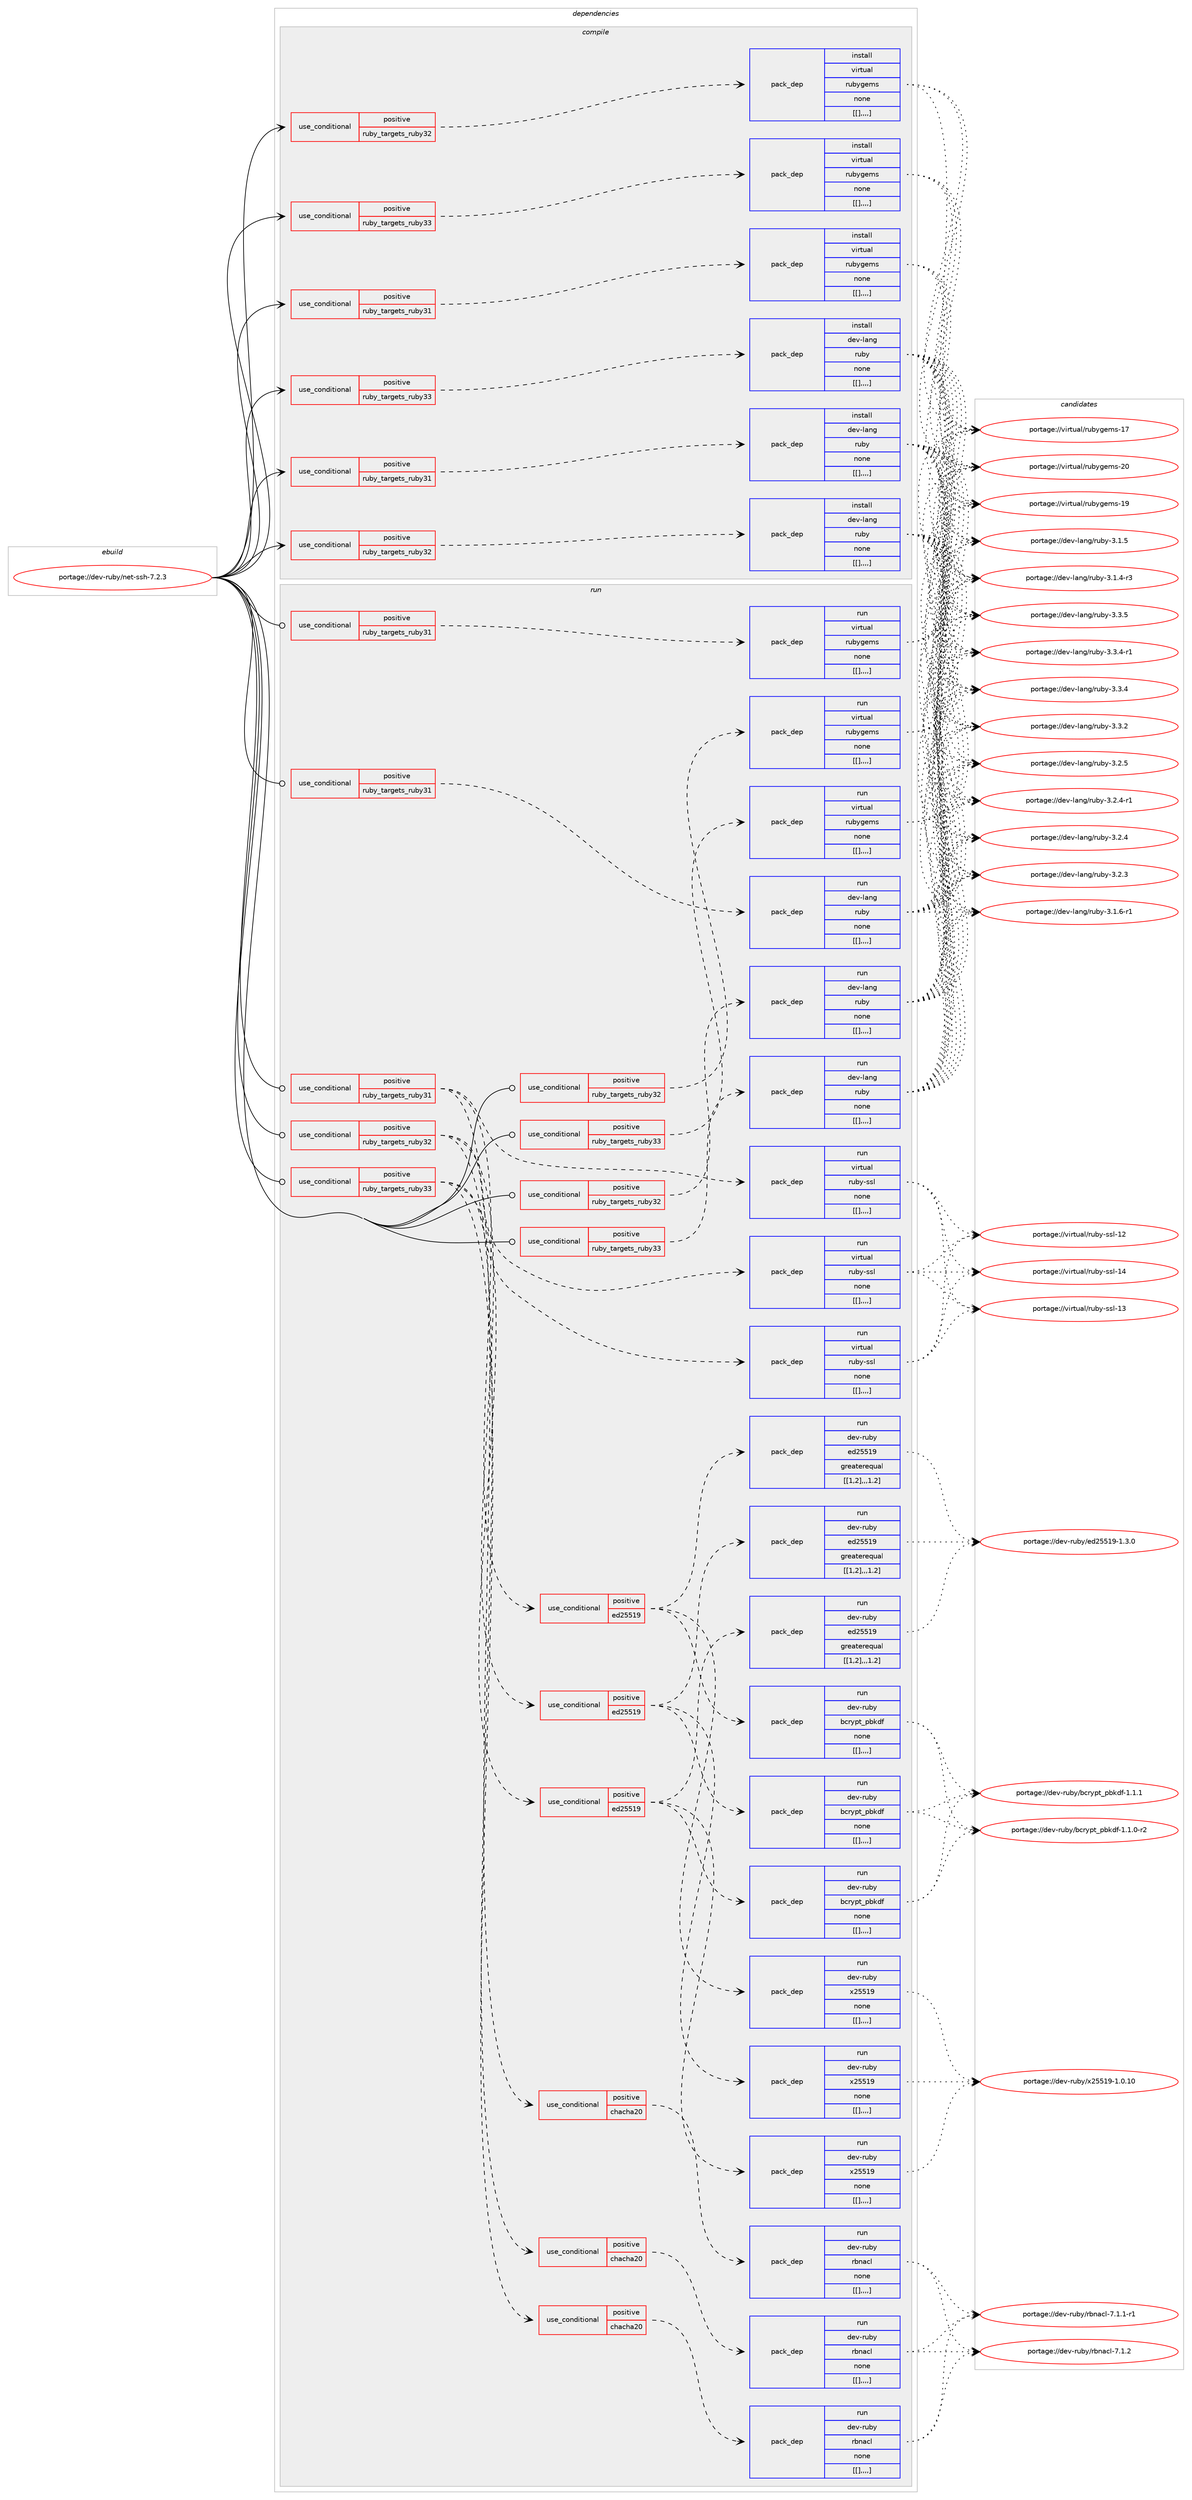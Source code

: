 digraph prolog {

# *************
# Graph options
# *************

newrank=true;
concentrate=true;
compound=true;
graph [rankdir=LR,fontname=Helvetica,fontsize=10,ranksep=1.5];#, ranksep=2.5, nodesep=0.2];
edge  [arrowhead=vee];
node  [fontname=Helvetica,fontsize=10];

# **********
# The ebuild
# **********

subgraph cluster_leftcol {
color=gray;
label=<<i>ebuild</i>>;
id [label="portage://dev-ruby/net-ssh-7.2.3", color=red, width=4, href="../dev-ruby/net-ssh-7.2.3.svg"];
}

# ****************
# The dependencies
# ****************

subgraph cluster_midcol {
color=gray;
label=<<i>dependencies</i>>;
subgraph cluster_compile {
fillcolor="#eeeeee";
style=filled;
label=<<i>compile</i>>;
subgraph cond55882 {
dependency203138 [label=<<TABLE BORDER="0" CELLBORDER="1" CELLSPACING="0" CELLPADDING="4"><TR><TD ROWSPAN="3" CELLPADDING="10">use_conditional</TD></TR><TR><TD>positive</TD></TR><TR><TD>ruby_targets_ruby31</TD></TR></TABLE>>, shape=none, color=red];
subgraph pack145808 {
dependency203151 [label=<<TABLE BORDER="0" CELLBORDER="1" CELLSPACING="0" CELLPADDING="4" WIDTH="220"><TR><TD ROWSPAN="6" CELLPADDING="30">pack_dep</TD></TR><TR><TD WIDTH="110">install</TD></TR><TR><TD>dev-lang</TD></TR><TR><TD>ruby</TD></TR><TR><TD>none</TD></TR><TR><TD>[[],,,,]</TD></TR></TABLE>>, shape=none, color=blue];
}
dependency203138:e -> dependency203151:w [weight=20,style="dashed",arrowhead="vee"];
}
id:e -> dependency203138:w [weight=20,style="solid",arrowhead="vee"];
subgraph cond55928 {
dependency203198 [label=<<TABLE BORDER="0" CELLBORDER="1" CELLSPACING="0" CELLPADDING="4"><TR><TD ROWSPAN="3" CELLPADDING="10">use_conditional</TD></TR><TR><TD>positive</TD></TR><TR><TD>ruby_targets_ruby31</TD></TR></TABLE>>, shape=none, color=red];
subgraph pack145835 {
dependency203231 [label=<<TABLE BORDER="0" CELLBORDER="1" CELLSPACING="0" CELLPADDING="4" WIDTH="220"><TR><TD ROWSPAN="6" CELLPADDING="30">pack_dep</TD></TR><TR><TD WIDTH="110">install</TD></TR><TR><TD>virtual</TD></TR><TR><TD>rubygems</TD></TR><TR><TD>none</TD></TR><TR><TD>[[],,,,]</TD></TR></TABLE>>, shape=none, color=blue];
}
dependency203198:e -> dependency203231:w [weight=20,style="dashed",arrowhead="vee"];
}
id:e -> dependency203198:w [weight=20,style="solid",arrowhead="vee"];
subgraph cond55946 {
dependency203281 [label=<<TABLE BORDER="0" CELLBORDER="1" CELLSPACING="0" CELLPADDING="4"><TR><TD ROWSPAN="3" CELLPADDING="10">use_conditional</TD></TR><TR><TD>positive</TD></TR><TR><TD>ruby_targets_ruby32</TD></TR></TABLE>>, shape=none, color=red];
subgraph pack145893 {
dependency203320 [label=<<TABLE BORDER="0" CELLBORDER="1" CELLSPACING="0" CELLPADDING="4" WIDTH="220"><TR><TD ROWSPAN="6" CELLPADDING="30">pack_dep</TD></TR><TR><TD WIDTH="110">install</TD></TR><TR><TD>dev-lang</TD></TR><TR><TD>ruby</TD></TR><TR><TD>none</TD></TR><TR><TD>[[],,,,]</TD></TR></TABLE>>, shape=none, color=blue];
}
dependency203281:e -> dependency203320:w [weight=20,style="dashed",arrowhead="vee"];
}
id:e -> dependency203281:w [weight=20,style="solid",arrowhead="vee"];
subgraph cond56018 {
dependency203411 [label=<<TABLE BORDER="0" CELLBORDER="1" CELLSPACING="0" CELLPADDING="4"><TR><TD ROWSPAN="3" CELLPADDING="10">use_conditional</TD></TR><TR><TD>positive</TD></TR><TR><TD>ruby_targets_ruby32</TD></TR></TABLE>>, shape=none, color=red];
subgraph pack145951 {
dependency203430 [label=<<TABLE BORDER="0" CELLBORDER="1" CELLSPACING="0" CELLPADDING="4" WIDTH="220"><TR><TD ROWSPAN="6" CELLPADDING="30">pack_dep</TD></TR><TR><TD WIDTH="110">install</TD></TR><TR><TD>virtual</TD></TR><TR><TD>rubygems</TD></TR><TR><TD>none</TD></TR><TR><TD>[[],,,,]</TD></TR></TABLE>>, shape=none, color=blue];
}
dependency203411:e -> dependency203430:w [weight=20,style="dashed",arrowhead="vee"];
}
id:e -> dependency203411:w [weight=20,style="solid",arrowhead="vee"];
subgraph cond56057 {
dependency203457 [label=<<TABLE BORDER="0" CELLBORDER="1" CELLSPACING="0" CELLPADDING="4"><TR><TD ROWSPAN="3" CELLPADDING="10">use_conditional</TD></TR><TR><TD>positive</TD></TR><TR><TD>ruby_targets_ruby33</TD></TR></TABLE>>, shape=none, color=red];
subgraph pack145965 {
dependency203479 [label=<<TABLE BORDER="0" CELLBORDER="1" CELLSPACING="0" CELLPADDING="4" WIDTH="220"><TR><TD ROWSPAN="6" CELLPADDING="30">pack_dep</TD></TR><TR><TD WIDTH="110">install</TD></TR><TR><TD>dev-lang</TD></TR><TR><TD>ruby</TD></TR><TR><TD>none</TD></TR><TR><TD>[[],,,,]</TD></TR></TABLE>>, shape=none, color=blue];
}
dependency203457:e -> dependency203479:w [weight=20,style="dashed",arrowhead="vee"];
}
id:e -> dependency203457:w [weight=20,style="solid",arrowhead="vee"];
subgraph cond56080 {
dependency203504 [label=<<TABLE BORDER="0" CELLBORDER="1" CELLSPACING="0" CELLPADDING="4"><TR><TD ROWSPAN="3" CELLPADDING="10">use_conditional</TD></TR><TR><TD>positive</TD></TR><TR><TD>ruby_targets_ruby33</TD></TR></TABLE>>, shape=none, color=red];
subgraph pack145998 {
dependency203525 [label=<<TABLE BORDER="0" CELLBORDER="1" CELLSPACING="0" CELLPADDING="4" WIDTH="220"><TR><TD ROWSPAN="6" CELLPADDING="30">pack_dep</TD></TR><TR><TD WIDTH="110">install</TD></TR><TR><TD>virtual</TD></TR><TR><TD>rubygems</TD></TR><TR><TD>none</TD></TR><TR><TD>[[],,,,]</TD></TR></TABLE>>, shape=none, color=blue];
}
dependency203504:e -> dependency203525:w [weight=20,style="dashed",arrowhead="vee"];
}
id:e -> dependency203504:w [weight=20,style="solid",arrowhead="vee"];
}
subgraph cluster_compileandrun {
fillcolor="#eeeeee";
style=filled;
label=<<i>compile and run</i>>;
}
subgraph cluster_run {
fillcolor="#eeeeee";
style=filled;
label=<<i>run</i>>;
subgraph cond56113 {
dependency203608 [label=<<TABLE BORDER="0" CELLBORDER="1" CELLSPACING="0" CELLPADDING="4"><TR><TD ROWSPAN="3" CELLPADDING="10">use_conditional</TD></TR><TR><TD>positive</TD></TR><TR><TD>ruby_targets_ruby31</TD></TR></TABLE>>, shape=none, color=red];
subgraph pack146047 {
dependency203632 [label=<<TABLE BORDER="0" CELLBORDER="1" CELLSPACING="0" CELLPADDING="4" WIDTH="220"><TR><TD ROWSPAN="6" CELLPADDING="30">pack_dep</TD></TR><TR><TD WIDTH="110">run</TD></TR><TR><TD>dev-lang</TD></TR><TR><TD>ruby</TD></TR><TR><TD>none</TD></TR><TR><TD>[[],,,,]</TD></TR></TABLE>>, shape=none, color=blue];
}
dependency203608:e -> dependency203632:w [weight=20,style="dashed",arrowhead="vee"];
}
id:e -> dependency203608:w [weight=20,style="solid",arrowhead="odot"];
subgraph cond56158 {
dependency203722 [label=<<TABLE BORDER="0" CELLBORDER="1" CELLSPACING="0" CELLPADDING="4"><TR><TD ROWSPAN="3" CELLPADDING="10">use_conditional</TD></TR><TR><TD>positive</TD></TR><TR><TD>ruby_targets_ruby31</TD></TR></TABLE>>, shape=none, color=red];
subgraph pack146107 {
dependency203746 [label=<<TABLE BORDER="0" CELLBORDER="1" CELLSPACING="0" CELLPADDING="4" WIDTH="220"><TR><TD ROWSPAN="6" CELLPADDING="30">pack_dep</TD></TR><TR><TD WIDTH="110">run</TD></TR><TR><TD>virtual</TD></TR><TR><TD>ruby-ssl</TD></TR><TR><TD>none</TD></TR><TR><TD>[[],,,,]</TD></TR></TABLE>>, shape=none, color=blue];
}
dependency203722:e -> dependency203746:w [weight=20,style="dashed",arrowhead="vee"];
subgraph cond56210 {
dependency203793 [label=<<TABLE BORDER="0" CELLBORDER="1" CELLSPACING="0" CELLPADDING="4"><TR><TD ROWSPAN="3" CELLPADDING="10">use_conditional</TD></TR><TR><TD>positive</TD></TR><TR><TD>chacha20</TD></TR></TABLE>>, shape=none, color=red];
subgraph pack146165 {
dependency203884 [label=<<TABLE BORDER="0" CELLBORDER="1" CELLSPACING="0" CELLPADDING="4" WIDTH="220"><TR><TD ROWSPAN="6" CELLPADDING="30">pack_dep</TD></TR><TR><TD WIDTH="110">run</TD></TR><TR><TD>dev-ruby</TD></TR><TR><TD>rbnacl</TD></TR><TR><TD>none</TD></TR><TR><TD>[[],,,,]</TD></TR></TABLE>>, shape=none, color=blue];
}
dependency203793:e -> dependency203884:w [weight=20,style="dashed",arrowhead="vee"];
}
dependency203722:e -> dependency203793:w [weight=20,style="dashed",arrowhead="vee"];
subgraph cond56280 {
dependency203935 [label=<<TABLE BORDER="0" CELLBORDER="1" CELLSPACING="0" CELLPADDING="4"><TR><TD ROWSPAN="3" CELLPADDING="10">use_conditional</TD></TR><TR><TD>positive</TD></TR><TR><TD>ed25519</TD></TR></TABLE>>, shape=none, color=red];
subgraph pack146236 {
dependency203965 [label=<<TABLE BORDER="0" CELLBORDER="1" CELLSPACING="0" CELLPADDING="4" WIDTH="220"><TR><TD ROWSPAN="6" CELLPADDING="30">pack_dep</TD></TR><TR><TD WIDTH="110">run</TD></TR><TR><TD>dev-ruby</TD></TR><TR><TD>ed25519</TD></TR><TR><TD>greaterequal</TD></TR><TR><TD>[[1,2],,,1.2]</TD></TR></TABLE>>, shape=none, color=blue];
}
dependency203935:e -> dependency203965:w [weight=20,style="dashed",arrowhead="vee"];
subgraph pack146241 {
dependency203987 [label=<<TABLE BORDER="0" CELLBORDER="1" CELLSPACING="0" CELLPADDING="4" WIDTH="220"><TR><TD ROWSPAN="6" CELLPADDING="30">pack_dep</TD></TR><TR><TD WIDTH="110">run</TD></TR><TR><TD>dev-ruby</TD></TR><TR><TD>x25519</TD></TR><TR><TD>none</TD></TR><TR><TD>[[],,,,]</TD></TR></TABLE>>, shape=none, color=blue];
}
dependency203935:e -> dependency203987:w [weight=20,style="dashed",arrowhead="vee"];
subgraph pack146251 {
dependency203991 [label=<<TABLE BORDER="0" CELLBORDER="1" CELLSPACING="0" CELLPADDING="4" WIDTH="220"><TR><TD ROWSPAN="6" CELLPADDING="30">pack_dep</TD></TR><TR><TD WIDTH="110">run</TD></TR><TR><TD>dev-ruby</TD></TR><TR><TD>bcrypt_pbkdf</TD></TR><TR><TD>none</TD></TR><TR><TD>[[],,,,]</TD></TR></TABLE>>, shape=none, color=blue];
}
dependency203935:e -> dependency203991:w [weight=20,style="dashed",arrowhead="vee"];
}
dependency203722:e -> dependency203935:w [weight=20,style="dashed",arrowhead="vee"];
}
id:e -> dependency203722:w [weight=20,style="solid",arrowhead="odot"];
subgraph cond56305 {
dependency203997 [label=<<TABLE BORDER="0" CELLBORDER="1" CELLSPACING="0" CELLPADDING="4"><TR><TD ROWSPAN="3" CELLPADDING="10">use_conditional</TD></TR><TR><TD>positive</TD></TR><TR><TD>ruby_targets_ruby31</TD></TR></TABLE>>, shape=none, color=red];
subgraph pack146267 {
dependency204022 [label=<<TABLE BORDER="0" CELLBORDER="1" CELLSPACING="0" CELLPADDING="4" WIDTH="220"><TR><TD ROWSPAN="6" CELLPADDING="30">pack_dep</TD></TR><TR><TD WIDTH="110">run</TD></TR><TR><TD>virtual</TD></TR><TR><TD>rubygems</TD></TR><TR><TD>none</TD></TR><TR><TD>[[],,,,]</TD></TR></TABLE>>, shape=none, color=blue];
}
dependency203997:e -> dependency204022:w [weight=20,style="dashed",arrowhead="vee"];
}
id:e -> dependency203997:w [weight=20,style="solid",arrowhead="odot"];
subgraph cond56317 {
dependency204041 [label=<<TABLE BORDER="0" CELLBORDER="1" CELLSPACING="0" CELLPADDING="4"><TR><TD ROWSPAN="3" CELLPADDING="10">use_conditional</TD></TR><TR><TD>positive</TD></TR><TR><TD>ruby_targets_ruby32</TD></TR></TABLE>>, shape=none, color=red];
subgraph pack146291 {
dependency204087 [label=<<TABLE BORDER="0" CELLBORDER="1" CELLSPACING="0" CELLPADDING="4" WIDTH="220"><TR><TD ROWSPAN="6" CELLPADDING="30">pack_dep</TD></TR><TR><TD WIDTH="110">run</TD></TR><TR><TD>dev-lang</TD></TR><TR><TD>ruby</TD></TR><TR><TD>none</TD></TR><TR><TD>[[],,,,]</TD></TR></TABLE>>, shape=none, color=blue];
}
dependency204041:e -> dependency204087:w [weight=20,style="dashed",arrowhead="vee"];
}
id:e -> dependency204041:w [weight=20,style="solid",arrowhead="odot"];
subgraph cond56355 {
dependency204108 [label=<<TABLE BORDER="0" CELLBORDER="1" CELLSPACING="0" CELLPADDING="4"><TR><TD ROWSPAN="3" CELLPADDING="10">use_conditional</TD></TR><TR><TD>positive</TD></TR><TR><TD>ruby_targets_ruby32</TD></TR></TABLE>>, shape=none, color=red];
subgraph pack146317 {
dependency204109 [label=<<TABLE BORDER="0" CELLBORDER="1" CELLSPACING="0" CELLPADDING="4" WIDTH="220"><TR><TD ROWSPAN="6" CELLPADDING="30">pack_dep</TD></TR><TR><TD WIDTH="110">run</TD></TR><TR><TD>virtual</TD></TR><TR><TD>ruby-ssl</TD></TR><TR><TD>none</TD></TR><TR><TD>[[],,,,]</TD></TR></TABLE>>, shape=none, color=blue];
}
dependency204108:e -> dependency204109:w [weight=20,style="dashed",arrowhead="vee"];
subgraph cond56385 {
dependency204203 [label=<<TABLE BORDER="0" CELLBORDER="1" CELLSPACING="0" CELLPADDING="4"><TR><TD ROWSPAN="3" CELLPADDING="10">use_conditional</TD></TR><TR><TD>positive</TD></TR><TR><TD>chacha20</TD></TR></TABLE>>, shape=none, color=red];
subgraph pack146414 {
dependency204318 [label=<<TABLE BORDER="0" CELLBORDER="1" CELLSPACING="0" CELLPADDING="4" WIDTH="220"><TR><TD ROWSPAN="6" CELLPADDING="30">pack_dep</TD></TR><TR><TD WIDTH="110">run</TD></TR><TR><TD>dev-ruby</TD></TR><TR><TD>rbnacl</TD></TR><TR><TD>none</TD></TR><TR><TD>[[],,,,]</TD></TR></TABLE>>, shape=none, color=blue];
}
dependency204203:e -> dependency204318:w [weight=20,style="dashed",arrowhead="vee"];
}
dependency204108:e -> dependency204203:w [weight=20,style="dashed",arrowhead="vee"];
subgraph cond56461 {
dependency204363 [label=<<TABLE BORDER="0" CELLBORDER="1" CELLSPACING="0" CELLPADDING="4"><TR><TD ROWSPAN="3" CELLPADDING="10">use_conditional</TD></TR><TR><TD>positive</TD></TR><TR><TD>ed25519</TD></TR></TABLE>>, shape=none, color=red];
subgraph pack146494 {
dependency204505 [label=<<TABLE BORDER="0" CELLBORDER="1" CELLSPACING="0" CELLPADDING="4" WIDTH="220"><TR><TD ROWSPAN="6" CELLPADDING="30">pack_dep</TD></TR><TR><TD WIDTH="110">run</TD></TR><TR><TD>dev-ruby</TD></TR><TR><TD>ed25519</TD></TR><TR><TD>greaterequal</TD></TR><TR><TD>[[1,2],,,1.2]</TD></TR></TABLE>>, shape=none, color=blue];
}
dependency204363:e -> dependency204505:w [weight=20,style="dashed",arrowhead="vee"];
subgraph pack146548 {
dependency204557 [label=<<TABLE BORDER="0" CELLBORDER="1" CELLSPACING="0" CELLPADDING="4" WIDTH="220"><TR><TD ROWSPAN="6" CELLPADDING="30">pack_dep</TD></TR><TR><TD WIDTH="110">run</TD></TR><TR><TD>dev-ruby</TD></TR><TR><TD>x25519</TD></TR><TR><TD>none</TD></TR><TR><TD>[[],,,,]</TD></TR></TABLE>>, shape=none, color=blue];
}
dependency204363:e -> dependency204557:w [weight=20,style="dashed",arrowhead="vee"];
subgraph pack146565 {
dependency204626 [label=<<TABLE BORDER="0" CELLBORDER="1" CELLSPACING="0" CELLPADDING="4" WIDTH="220"><TR><TD ROWSPAN="6" CELLPADDING="30">pack_dep</TD></TR><TR><TD WIDTH="110">run</TD></TR><TR><TD>dev-ruby</TD></TR><TR><TD>bcrypt_pbkdf</TD></TR><TR><TD>none</TD></TR><TR><TD>[[],,,,]</TD></TR></TABLE>>, shape=none, color=blue];
}
dependency204363:e -> dependency204626:w [weight=20,style="dashed",arrowhead="vee"];
}
dependency204108:e -> dependency204363:w [weight=20,style="dashed",arrowhead="vee"];
}
id:e -> dependency204108:w [weight=20,style="solid",arrowhead="odot"];
subgraph cond56608 {
dependency204658 [label=<<TABLE BORDER="0" CELLBORDER="1" CELLSPACING="0" CELLPADDING="4"><TR><TD ROWSPAN="3" CELLPADDING="10">use_conditional</TD></TR><TR><TD>positive</TD></TR><TR><TD>ruby_targets_ruby32</TD></TR></TABLE>>, shape=none, color=red];
subgraph pack146607 {
dependency204680 [label=<<TABLE BORDER="0" CELLBORDER="1" CELLSPACING="0" CELLPADDING="4" WIDTH="220"><TR><TD ROWSPAN="6" CELLPADDING="30">pack_dep</TD></TR><TR><TD WIDTH="110">run</TD></TR><TR><TD>virtual</TD></TR><TR><TD>rubygems</TD></TR><TR><TD>none</TD></TR><TR><TD>[[],,,,]</TD></TR></TABLE>>, shape=none, color=blue];
}
dependency204658:e -> dependency204680:w [weight=20,style="dashed",arrowhead="vee"];
}
id:e -> dependency204658:w [weight=20,style="solid",arrowhead="odot"];
subgraph cond56646 {
dependency204751 [label=<<TABLE BORDER="0" CELLBORDER="1" CELLSPACING="0" CELLPADDING="4"><TR><TD ROWSPAN="3" CELLPADDING="10">use_conditional</TD></TR><TR><TD>positive</TD></TR><TR><TD>ruby_targets_ruby33</TD></TR></TABLE>>, shape=none, color=red];
subgraph pack146664 {
dependency204806 [label=<<TABLE BORDER="0" CELLBORDER="1" CELLSPACING="0" CELLPADDING="4" WIDTH="220"><TR><TD ROWSPAN="6" CELLPADDING="30">pack_dep</TD></TR><TR><TD WIDTH="110">run</TD></TR><TR><TD>dev-lang</TD></TR><TR><TD>ruby</TD></TR><TR><TD>none</TD></TR><TR><TD>[[],,,,]</TD></TR></TABLE>>, shape=none, color=blue];
}
dependency204751:e -> dependency204806:w [weight=20,style="dashed",arrowhead="vee"];
}
id:e -> dependency204751:w [weight=20,style="solid",arrowhead="odot"];
subgraph cond56684 {
dependency204849 [label=<<TABLE BORDER="0" CELLBORDER="1" CELLSPACING="0" CELLPADDING="4"><TR><TD ROWSPAN="3" CELLPADDING="10">use_conditional</TD></TR><TR><TD>positive</TD></TR><TR><TD>ruby_targets_ruby33</TD></TR></TABLE>>, shape=none, color=red];
subgraph pack146730 {
dependency204885 [label=<<TABLE BORDER="0" CELLBORDER="1" CELLSPACING="0" CELLPADDING="4" WIDTH="220"><TR><TD ROWSPAN="6" CELLPADDING="30">pack_dep</TD></TR><TR><TD WIDTH="110">run</TD></TR><TR><TD>virtual</TD></TR><TR><TD>ruby-ssl</TD></TR><TR><TD>none</TD></TR><TR><TD>[[],,,,]</TD></TR></TABLE>>, shape=none, color=blue];
}
dependency204849:e -> dependency204885:w [weight=20,style="dashed",arrowhead="vee"];
subgraph cond56750 {
dependency204987 [label=<<TABLE BORDER="0" CELLBORDER="1" CELLSPACING="0" CELLPADDING="4"><TR><TD ROWSPAN="3" CELLPADDING="10">use_conditional</TD></TR><TR><TD>positive</TD></TR><TR><TD>chacha20</TD></TR></TABLE>>, shape=none, color=red];
subgraph pack146791 {
dependency204991 [label=<<TABLE BORDER="0" CELLBORDER="1" CELLSPACING="0" CELLPADDING="4" WIDTH="220"><TR><TD ROWSPAN="6" CELLPADDING="30">pack_dep</TD></TR><TR><TD WIDTH="110">run</TD></TR><TR><TD>dev-ruby</TD></TR><TR><TD>rbnacl</TD></TR><TR><TD>none</TD></TR><TR><TD>[[],,,,]</TD></TR></TABLE>>, shape=none, color=blue];
}
dependency204987:e -> dependency204991:w [weight=20,style="dashed",arrowhead="vee"];
}
dependency204849:e -> dependency204987:w [weight=20,style="dashed",arrowhead="vee"];
subgraph cond56766 {
dependency205027 [label=<<TABLE BORDER="0" CELLBORDER="1" CELLSPACING="0" CELLPADDING="4"><TR><TD ROWSPAN="3" CELLPADDING="10">use_conditional</TD></TR><TR><TD>positive</TD></TR><TR><TD>ed25519</TD></TR></TABLE>>, shape=none, color=red];
subgraph pack146840 {
dependency205115 [label=<<TABLE BORDER="0" CELLBORDER="1" CELLSPACING="0" CELLPADDING="4" WIDTH="220"><TR><TD ROWSPAN="6" CELLPADDING="30">pack_dep</TD></TR><TR><TD WIDTH="110">run</TD></TR><TR><TD>dev-ruby</TD></TR><TR><TD>ed25519</TD></TR><TR><TD>greaterequal</TD></TR><TR><TD>[[1,2],,,1.2]</TD></TR></TABLE>>, shape=none, color=blue];
}
dependency205027:e -> dependency205115:w [weight=20,style="dashed",arrowhead="vee"];
subgraph pack146852 {
dependency205164 [label=<<TABLE BORDER="0" CELLBORDER="1" CELLSPACING="0" CELLPADDING="4" WIDTH="220"><TR><TD ROWSPAN="6" CELLPADDING="30">pack_dep</TD></TR><TR><TD WIDTH="110">run</TD></TR><TR><TD>dev-ruby</TD></TR><TR><TD>x25519</TD></TR><TR><TD>none</TD></TR><TR><TD>[[],,,,]</TD></TR></TABLE>>, shape=none, color=blue];
}
dependency205027:e -> dependency205164:w [weight=20,style="dashed",arrowhead="vee"];
subgraph pack146894 {
dependency205207 [label=<<TABLE BORDER="0" CELLBORDER="1" CELLSPACING="0" CELLPADDING="4" WIDTH="220"><TR><TD ROWSPAN="6" CELLPADDING="30">pack_dep</TD></TR><TR><TD WIDTH="110">run</TD></TR><TR><TD>dev-ruby</TD></TR><TR><TD>bcrypt_pbkdf</TD></TR><TR><TD>none</TD></TR><TR><TD>[[],,,,]</TD></TR></TABLE>>, shape=none, color=blue];
}
dependency205027:e -> dependency205207:w [weight=20,style="dashed",arrowhead="vee"];
}
dependency204849:e -> dependency205027:w [weight=20,style="dashed",arrowhead="vee"];
}
id:e -> dependency204849:w [weight=20,style="solid",arrowhead="odot"];
subgraph cond56863 {
dependency205252 [label=<<TABLE BORDER="0" CELLBORDER="1" CELLSPACING="0" CELLPADDING="4"><TR><TD ROWSPAN="3" CELLPADDING="10">use_conditional</TD></TR><TR><TD>positive</TD></TR><TR><TD>ruby_targets_ruby33</TD></TR></TABLE>>, shape=none, color=red];
subgraph pack146930 {
dependency205305 [label=<<TABLE BORDER="0" CELLBORDER="1" CELLSPACING="0" CELLPADDING="4" WIDTH="220"><TR><TD ROWSPAN="6" CELLPADDING="30">pack_dep</TD></TR><TR><TD WIDTH="110">run</TD></TR><TR><TD>virtual</TD></TR><TR><TD>rubygems</TD></TR><TR><TD>none</TD></TR><TR><TD>[[],,,,]</TD></TR></TABLE>>, shape=none, color=blue];
}
dependency205252:e -> dependency205305:w [weight=20,style="dashed",arrowhead="vee"];
}
id:e -> dependency205252:w [weight=20,style="solid",arrowhead="odot"];
}
}

# **************
# The candidates
# **************

subgraph cluster_choices {
rank=same;
color=gray;
label=<<i>candidates</i>>;

subgraph choice146550 {
color=black;
nodesep=1;
choice10010111845108971101034711411798121455146514653 [label="portage://dev-lang/ruby-3.3.5", color=red, width=4,href="../dev-lang/ruby-3.3.5.svg"];
choice100101118451089711010347114117981214551465146524511449 [label="portage://dev-lang/ruby-3.3.4-r1", color=red, width=4,href="../dev-lang/ruby-3.3.4-r1.svg"];
choice10010111845108971101034711411798121455146514652 [label="portage://dev-lang/ruby-3.3.4", color=red, width=4,href="../dev-lang/ruby-3.3.4.svg"];
choice10010111845108971101034711411798121455146514650 [label="portage://dev-lang/ruby-3.3.2", color=red, width=4,href="../dev-lang/ruby-3.3.2.svg"];
choice10010111845108971101034711411798121455146504653 [label="portage://dev-lang/ruby-3.2.5", color=red, width=4,href="../dev-lang/ruby-3.2.5.svg"];
choice100101118451089711010347114117981214551465046524511449 [label="portage://dev-lang/ruby-3.2.4-r1", color=red, width=4,href="../dev-lang/ruby-3.2.4-r1.svg"];
choice10010111845108971101034711411798121455146504652 [label="portage://dev-lang/ruby-3.2.4", color=red, width=4,href="../dev-lang/ruby-3.2.4.svg"];
choice10010111845108971101034711411798121455146504651 [label="portage://dev-lang/ruby-3.2.3", color=red, width=4,href="../dev-lang/ruby-3.2.3.svg"];
choice100101118451089711010347114117981214551464946544511449 [label="portage://dev-lang/ruby-3.1.6-r1", color=red, width=4,href="../dev-lang/ruby-3.1.6-r1.svg"];
choice10010111845108971101034711411798121455146494653 [label="portage://dev-lang/ruby-3.1.5", color=red, width=4,href="../dev-lang/ruby-3.1.5.svg"];
choice100101118451089711010347114117981214551464946524511451 [label="portage://dev-lang/ruby-3.1.4-r3", color=red, width=4,href="../dev-lang/ruby-3.1.4-r3.svg"];
dependency203151:e -> choice10010111845108971101034711411798121455146514653:w [style=dotted,weight="100"];
dependency203151:e -> choice100101118451089711010347114117981214551465146524511449:w [style=dotted,weight="100"];
dependency203151:e -> choice10010111845108971101034711411798121455146514652:w [style=dotted,weight="100"];
dependency203151:e -> choice10010111845108971101034711411798121455146514650:w [style=dotted,weight="100"];
dependency203151:e -> choice10010111845108971101034711411798121455146504653:w [style=dotted,weight="100"];
dependency203151:e -> choice100101118451089711010347114117981214551465046524511449:w [style=dotted,weight="100"];
dependency203151:e -> choice10010111845108971101034711411798121455146504652:w [style=dotted,weight="100"];
dependency203151:e -> choice10010111845108971101034711411798121455146504651:w [style=dotted,weight="100"];
dependency203151:e -> choice100101118451089711010347114117981214551464946544511449:w [style=dotted,weight="100"];
dependency203151:e -> choice10010111845108971101034711411798121455146494653:w [style=dotted,weight="100"];
dependency203151:e -> choice100101118451089711010347114117981214551464946524511451:w [style=dotted,weight="100"];
}
subgraph choice146553 {
color=black;
nodesep=1;
choice118105114116117971084711411798121103101109115455048 [label="portage://virtual/rubygems-20", color=red, width=4,href="../virtual/rubygems-20.svg"];
choice118105114116117971084711411798121103101109115454957 [label="portage://virtual/rubygems-19", color=red, width=4,href="../virtual/rubygems-19.svg"];
choice118105114116117971084711411798121103101109115454955 [label="portage://virtual/rubygems-17", color=red, width=4,href="../virtual/rubygems-17.svg"];
dependency203231:e -> choice118105114116117971084711411798121103101109115455048:w [style=dotted,weight="100"];
dependency203231:e -> choice118105114116117971084711411798121103101109115454957:w [style=dotted,weight="100"];
dependency203231:e -> choice118105114116117971084711411798121103101109115454955:w [style=dotted,weight="100"];
}
subgraph choice146555 {
color=black;
nodesep=1;
choice10010111845108971101034711411798121455146514653 [label="portage://dev-lang/ruby-3.3.5", color=red, width=4,href="../dev-lang/ruby-3.3.5.svg"];
choice100101118451089711010347114117981214551465146524511449 [label="portage://dev-lang/ruby-3.3.4-r1", color=red, width=4,href="../dev-lang/ruby-3.3.4-r1.svg"];
choice10010111845108971101034711411798121455146514652 [label="portage://dev-lang/ruby-3.3.4", color=red, width=4,href="../dev-lang/ruby-3.3.4.svg"];
choice10010111845108971101034711411798121455146514650 [label="portage://dev-lang/ruby-3.3.2", color=red, width=4,href="../dev-lang/ruby-3.3.2.svg"];
choice10010111845108971101034711411798121455146504653 [label="portage://dev-lang/ruby-3.2.5", color=red, width=4,href="../dev-lang/ruby-3.2.5.svg"];
choice100101118451089711010347114117981214551465046524511449 [label="portage://dev-lang/ruby-3.2.4-r1", color=red, width=4,href="../dev-lang/ruby-3.2.4-r1.svg"];
choice10010111845108971101034711411798121455146504652 [label="portage://dev-lang/ruby-3.2.4", color=red, width=4,href="../dev-lang/ruby-3.2.4.svg"];
choice10010111845108971101034711411798121455146504651 [label="portage://dev-lang/ruby-3.2.3", color=red, width=4,href="../dev-lang/ruby-3.2.3.svg"];
choice100101118451089711010347114117981214551464946544511449 [label="portage://dev-lang/ruby-3.1.6-r1", color=red, width=4,href="../dev-lang/ruby-3.1.6-r1.svg"];
choice10010111845108971101034711411798121455146494653 [label="portage://dev-lang/ruby-3.1.5", color=red, width=4,href="../dev-lang/ruby-3.1.5.svg"];
choice100101118451089711010347114117981214551464946524511451 [label="portage://dev-lang/ruby-3.1.4-r3", color=red, width=4,href="../dev-lang/ruby-3.1.4-r3.svg"];
dependency203320:e -> choice10010111845108971101034711411798121455146514653:w [style=dotted,weight="100"];
dependency203320:e -> choice100101118451089711010347114117981214551465146524511449:w [style=dotted,weight="100"];
dependency203320:e -> choice10010111845108971101034711411798121455146514652:w [style=dotted,weight="100"];
dependency203320:e -> choice10010111845108971101034711411798121455146514650:w [style=dotted,weight="100"];
dependency203320:e -> choice10010111845108971101034711411798121455146504653:w [style=dotted,weight="100"];
dependency203320:e -> choice100101118451089711010347114117981214551465046524511449:w [style=dotted,weight="100"];
dependency203320:e -> choice10010111845108971101034711411798121455146504652:w [style=dotted,weight="100"];
dependency203320:e -> choice10010111845108971101034711411798121455146504651:w [style=dotted,weight="100"];
dependency203320:e -> choice100101118451089711010347114117981214551464946544511449:w [style=dotted,weight="100"];
dependency203320:e -> choice10010111845108971101034711411798121455146494653:w [style=dotted,weight="100"];
dependency203320:e -> choice100101118451089711010347114117981214551464946524511451:w [style=dotted,weight="100"];
}
subgraph choice146567 {
color=black;
nodesep=1;
choice118105114116117971084711411798121103101109115455048 [label="portage://virtual/rubygems-20", color=red, width=4,href="../virtual/rubygems-20.svg"];
choice118105114116117971084711411798121103101109115454957 [label="portage://virtual/rubygems-19", color=red, width=4,href="../virtual/rubygems-19.svg"];
choice118105114116117971084711411798121103101109115454955 [label="portage://virtual/rubygems-17", color=red, width=4,href="../virtual/rubygems-17.svg"];
dependency203430:e -> choice118105114116117971084711411798121103101109115455048:w [style=dotted,weight="100"];
dependency203430:e -> choice118105114116117971084711411798121103101109115454957:w [style=dotted,weight="100"];
dependency203430:e -> choice118105114116117971084711411798121103101109115454955:w [style=dotted,weight="100"];
}
subgraph choice146570 {
color=black;
nodesep=1;
choice10010111845108971101034711411798121455146514653 [label="portage://dev-lang/ruby-3.3.5", color=red, width=4,href="../dev-lang/ruby-3.3.5.svg"];
choice100101118451089711010347114117981214551465146524511449 [label="portage://dev-lang/ruby-3.3.4-r1", color=red, width=4,href="../dev-lang/ruby-3.3.4-r1.svg"];
choice10010111845108971101034711411798121455146514652 [label="portage://dev-lang/ruby-3.3.4", color=red, width=4,href="../dev-lang/ruby-3.3.4.svg"];
choice10010111845108971101034711411798121455146514650 [label="portage://dev-lang/ruby-3.3.2", color=red, width=4,href="../dev-lang/ruby-3.3.2.svg"];
choice10010111845108971101034711411798121455146504653 [label="portage://dev-lang/ruby-3.2.5", color=red, width=4,href="../dev-lang/ruby-3.2.5.svg"];
choice100101118451089711010347114117981214551465046524511449 [label="portage://dev-lang/ruby-3.2.4-r1", color=red, width=4,href="../dev-lang/ruby-3.2.4-r1.svg"];
choice10010111845108971101034711411798121455146504652 [label="portage://dev-lang/ruby-3.2.4", color=red, width=4,href="../dev-lang/ruby-3.2.4.svg"];
choice10010111845108971101034711411798121455146504651 [label="portage://dev-lang/ruby-3.2.3", color=red, width=4,href="../dev-lang/ruby-3.2.3.svg"];
choice100101118451089711010347114117981214551464946544511449 [label="portage://dev-lang/ruby-3.1.6-r1", color=red, width=4,href="../dev-lang/ruby-3.1.6-r1.svg"];
choice10010111845108971101034711411798121455146494653 [label="portage://dev-lang/ruby-3.1.5", color=red, width=4,href="../dev-lang/ruby-3.1.5.svg"];
choice100101118451089711010347114117981214551464946524511451 [label="portage://dev-lang/ruby-3.1.4-r3", color=red, width=4,href="../dev-lang/ruby-3.1.4-r3.svg"];
dependency203479:e -> choice10010111845108971101034711411798121455146514653:w [style=dotted,weight="100"];
dependency203479:e -> choice100101118451089711010347114117981214551465146524511449:w [style=dotted,weight="100"];
dependency203479:e -> choice10010111845108971101034711411798121455146514652:w [style=dotted,weight="100"];
dependency203479:e -> choice10010111845108971101034711411798121455146514650:w [style=dotted,weight="100"];
dependency203479:e -> choice10010111845108971101034711411798121455146504653:w [style=dotted,weight="100"];
dependency203479:e -> choice100101118451089711010347114117981214551465046524511449:w [style=dotted,weight="100"];
dependency203479:e -> choice10010111845108971101034711411798121455146504652:w [style=dotted,weight="100"];
dependency203479:e -> choice10010111845108971101034711411798121455146504651:w [style=dotted,weight="100"];
dependency203479:e -> choice100101118451089711010347114117981214551464946544511449:w [style=dotted,weight="100"];
dependency203479:e -> choice10010111845108971101034711411798121455146494653:w [style=dotted,weight="100"];
dependency203479:e -> choice100101118451089711010347114117981214551464946524511451:w [style=dotted,weight="100"];
}
subgraph choice146574 {
color=black;
nodesep=1;
choice118105114116117971084711411798121103101109115455048 [label="portage://virtual/rubygems-20", color=red, width=4,href="../virtual/rubygems-20.svg"];
choice118105114116117971084711411798121103101109115454957 [label="portage://virtual/rubygems-19", color=red, width=4,href="../virtual/rubygems-19.svg"];
choice118105114116117971084711411798121103101109115454955 [label="portage://virtual/rubygems-17", color=red, width=4,href="../virtual/rubygems-17.svg"];
dependency203525:e -> choice118105114116117971084711411798121103101109115455048:w [style=dotted,weight="100"];
dependency203525:e -> choice118105114116117971084711411798121103101109115454957:w [style=dotted,weight="100"];
dependency203525:e -> choice118105114116117971084711411798121103101109115454955:w [style=dotted,weight="100"];
}
subgraph choice146590 {
color=black;
nodesep=1;
choice10010111845108971101034711411798121455146514653 [label="portage://dev-lang/ruby-3.3.5", color=red, width=4,href="../dev-lang/ruby-3.3.5.svg"];
choice100101118451089711010347114117981214551465146524511449 [label="portage://dev-lang/ruby-3.3.4-r1", color=red, width=4,href="../dev-lang/ruby-3.3.4-r1.svg"];
choice10010111845108971101034711411798121455146514652 [label="portage://dev-lang/ruby-3.3.4", color=red, width=4,href="../dev-lang/ruby-3.3.4.svg"];
choice10010111845108971101034711411798121455146514650 [label="portage://dev-lang/ruby-3.3.2", color=red, width=4,href="../dev-lang/ruby-3.3.2.svg"];
choice10010111845108971101034711411798121455146504653 [label="portage://dev-lang/ruby-3.2.5", color=red, width=4,href="../dev-lang/ruby-3.2.5.svg"];
choice100101118451089711010347114117981214551465046524511449 [label="portage://dev-lang/ruby-3.2.4-r1", color=red, width=4,href="../dev-lang/ruby-3.2.4-r1.svg"];
choice10010111845108971101034711411798121455146504652 [label="portage://dev-lang/ruby-3.2.4", color=red, width=4,href="../dev-lang/ruby-3.2.4.svg"];
choice10010111845108971101034711411798121455146504651 [label="portage://dev-lang/ruby-3.2.3", color=red, width=4,href="../dev-lang/ruby-3.2.3.svg"];
choice100101118451089711010347114117981214551464946544511449 [label="portage://dev-lang/ruby-3.1.6-r1", color=red, width=4,href="../dev-lang/ruby-3.1.6-r1.svg"];
choice10010111845108971101034711411798121455146494653 [label="portage://dev-lang/ruby-3.1.5", color=red, width=4,href="../dev-lang/ruby-3.1.5.svg"];
choice100101118451089711010347114117981214551464946524511451 [label="portage://dev-lang/ruby-3.1.4-r3", color=red, width=4,href="../dev-lang/ruby-3.1.4-r3.svg"];
dependency203632:e -> choice10010111845108971101034711411798121455146514653:w [style=dotted,weight="100"];
dependency203632:e -> choice100101118451089711010347114117981214551465146524511449:w [style=dotted,weight="100"];
dependency203632:e -> choice10010111845108971101034711411798121455146514652:w [style=dotted,weight="100"];
dependency203632:e -> choice10010111845108971101034711411798121455146514650:w [style=dotted,weight="100"];
dependency203632:e -> choice10010111845108971101034711411798121455146504653:w [style=dotted,weight="100"];
dependency203632:e -> choice100101118451089711010347114117981214551465046524511449:w [style=dotted,weight="100"];
dependency203632:e -> choice10010111845108971101034711411798121455146504652:w [style=dotted,weight="100"];
dependency203632:e -> choice10010111845108971101034711411798121455146504651:w [style=dotted,weight="100"];
dependency203632:e -> choice100101118451089711010347114117981214551464946544511449:w [style=dotted,weight="100"];
dependency203632:e -> choice10010111845108971101034711411798121455146494653:w [style=dotted,weight="100"];
dependency203632:e -> choice100101118451089711010347114117981214551464946524511451:w [style=dotted,weight="100"];
}
subgraph choice146596 {
color=black;
nodesep=1;
choice11810511411611797108471141179812145115115108454952 [label="portage://virtual/ruby-ssl-14", color=red, width=4,href="../virtual/ruby-ssl-14.svg"];
choice11810511411611797108471141179812145115115108454951 [label="portage://virtual/ruby-ssl-13", color=red, width=4,href="../virtual/ruby-ssl-13.svg"];
choice11810511411611797108471141179812145115115108454950 [label="portage://virtual/ruby-ssl-12", color=red, width=4,href="../virtual/ruby-ssl-12.svg"];
dependency203746:e -> choice11810511411611797108471141179812145115115108454952:w [style=dotted,weight="100"];
dependency203746:e -> choice11810511411611797108471141179812145115115108454951:w [style=dotted,weight="100"];
dependency203746:e -> choice11810511411611797108471141179812145115115108454950:w [style=dotted,weight="100"];
}
subgraph choice146606 {
color=black;
nodesep=1;
choice100101118451141179812147114981109799108455546494650 [label="portage://dev-ruby/rbnacl-7.1.2", color=red, width=4,href="../dev-ruby/rbnacl-7.1.2.svg"];
choice1001011184511411798121471149811097991084555464946494511449 [label="portage://dev-ruby/rbnacl-7.1.1-r1", color=red, width=4,href="../dev-ruby/rbnacl-7.1.1-r1.svg"];
dependency203884:e -> choice100101118451141179812147114981109799108455546494650:w [style=dotted,weight="100"];
dependency203884:e -> choice1001011184511411798121471149811097991084555464946494511449:w [style=dotted,weight="100"];
}
subgraph choice146608 {
color=black;
nodesep=1;
choice1001011184511411798121471011005053534957454946514648 [label="portage://dev-ruby/ed25519-1.3.0", color=red, width=4,href="../dev-ruby/ed25519-1.3.0.svg"];
dependency203965:e -> choice1001011184511411798121471011005053534957454946514648:w [style=dotted,weight="100"];
}
subgraph choice146610 {
color=black;
nodesep=1;
choice100101118451141179812147120505353495745494648464948 [label="portage://dev-ruby/x25519-1.0.10", color=red, width=4,href="../dev-ruby/x25519-1.0.10.svg"];
dependency203987:e -> choice100101118451141179812147120505353495745494648464948:w [style=dotted,weight="100"];
}
subgraph choice146611 {
color=black;
nodesep=1;
choice10010111845114117981214798991141211121169511298107100102454946494649 [label="portage://dev-ruby/bcrypt_pbkdf-1.1.1", color=red, width=4,href="../dev-ruby/bcrypt_pbkdf-1.1.1.svg"];
choice100101118451141179812147989911412111211695112981071001024549464946484511450 [label="portage://dev-ruby/bcrypt_pbkdf-1.1.0-r2", color=red, width=4,href="../dev-ruby/bcrypt_pbkdf-1.1.0-r2.svg"];
dependency203991:e -> choice10010111845114117981214798991141211121169511298107100102454946494649:w [style=dotted,weight="100"];
dependency203991:e -> choice100101118451141179812147989911412111211695112981071001024549464946484511450:w [style=dotted,weight="100"];
}
subgraph choice146618 {
color=black;
nodesep=1;
choice118105114116117971084711411798121103101109115455048 [label="portage://virtual/rubygems-20", color=red, width=4,href="../virtual/rubygems-20.svg"];
choice118105114116117971084711411798121103101109115454957 [label="portage://virtual/rubygems-19", color=red, width=4,href="../virtual/rubygems-19.svg"];
choice118105114116117971084711411798121103101109115454955 [label="portage://virtual/rubygems-17", color=red, width=4,href="../virtual/rubygems-17.svg"];
dependency204022:e -> choice118105114116117971084711411798121103101109115455048:w [style=dotted,weight="100"];
dependency204022:e -> choice118105114116117971084711411798121103101109115454957:w [style=dotted,weight="100"];
dependency204022:e -> choice118105114116117971084711411798121103101109115454955:w [style=dotted,weight="100"];
}
subgraph choice146619 {
color=black;
nodesep=1;
choice10010111845108971101034711411798121455146514653 [label="portage://dev-lang/ruby-3.3.5", color=red, width=4,href="../dev-lang/ruby-3.3.5.svg"];
choice100101118451089711010347114117981214551465146524511449 [label="portage://dev-lang/ruby-3.3.4-r1", color=red, width=4,href="../dev-lang/ruby-3.3.4-r1.svg"];
choice10010111845108971101034711411798121455146514652 [label="portage://dev-lang/ruby-3.3.4", color=red, width=4,href="../dev-lang/ruby-3.3.4.svg"];
choice10010111845108971101034711411798121455146514650 [label="portage://dev-lang/ruby-3.3.2", color=red, width=4,href="../dev-lang/ruby-3.3.2.svg"];
choice10010111845108971101034711411798121455146504653 [label="portage://dev-lang/ruby-3.2.5", color=red, width=4,href="../dev-lang/ruby-3.2.5.svg"];
choice100101118451089711010347114117981214551465046524511449 [label="portage://dev-lang/ruby-3.2.4-r1", color=red, width=4,href="../dev-lang/ruby-3.2.4-r1.svg"];
choice10010111845108971101034711411798121455146504652 [label="portage://dev-lang/ruby-3.2.4", color=red, width=4,href="../dev-lang/ruby-3.2.4.svg"];
choice10010111845108971101034711411798121455146504651 [label="portage://dev-lang/ruby-3.2.3", color=red, width=4,href="../dev-lang/ruby-3.2.3.svg"];
choice100101118451089711010347114117981214551464946544511449 [label="portage://dev-lang/ruby-3.1.6-r1", color=red, width=4,href="../dev-lang/ruby-3.1.6-r1.svg"];
choice10010111845108971101034711411798121455146494653 [label="portage://dev-lang/ruby-3.1.5", color=red, width=4,href="../dev-lang/ruby-3.1.5.svg"];
choice100101118451089711010347114117981214551464946524511451 [label="portage://dev-lang/ruby-3.1.4-r3", color=red, width=4,href="../dev-lang/ruby-3.1.4-r3.svg"];
dependency204087:e -> choice10010111845108971101034711411798121455146514653:w [style=dotted,weight="100"];
dependency204087:e -> choice100101118451089711010347114117981214551465146524511449:w [style=dotted,weight="100"];
dependency204087:e -> choice10010111845108971101034711411798121455146514652:w [style=dotted,weight="100"];
dependency204087:e -> choice10010111845108971101034711411798121455146514650:w [style=dotted,weight="100"];
dependency204087:e -> choice10010111845108971101034711411798121455146504653:w [style=dotted,weight="100"];
dependency204087:e -> choice100101118451089711010347114117981214551465046524511449:w [style=dotted,weight="100"];
dependency204087:e -> choice10010111845108971101034711411798121455146504652:w [style=dotted,weight="100"];
dependency204087:e -> choice10010111845108971101034711411798121455146504651:w [style=dotted,weight="100"];
dependency204087:e -> choice100101118451089711010347114117981214551464946544511449:w [style=dotted,weight="100"];
dependency204087:e -> choice10010111845108971101034711411798121455146494653:w [style=dotted,weight="100"];
dependency204087:e -> choice100101118451089711010347114117981214551464946524511451:w [style=dotted,weight="100"];
}
subgraph choice146625 {
color=black;
nodesep=1;
choice11810511411611797108471141179812145115115108454952 [label="portage://virtual/ruby-ssl-14", color=red, width=4,href="../virtual/ruby-ssl-14.svg"];
choice11810511411611797108471141179812145115115108454951 [label="portage://virtual/ruby-ssl-13", color=red, width=4,href="../virtual/ruby-ssl-13.svg"];
choice11810511411611797108471141179812145115115108454950 [label="portage://virtual/ruby-ssl-12", color=red, width=4,href="../virtual/ruby-ssl-12.svg"];
dependency204109:e -> choice11810511411611797108471141179812145115115108454952:w [style=dotted,weight="100"];
dependency204109:e -> choice11810511411611797108471141179812145115115108454951:w [style=dotted,weight="100"];
dependency204109:e -> choice11810511411611797108471141179812145115115108454950:w [style=dotted,weight="100"];
}
subgraph choice146626 {
color=black;
nodesep=1;
choice100101118451141179812147114981109799108455546494650 [label="portage://dev-ruby/rbnacl-7.1.2", color=red, width=4,href="../dev-ruby/rbnacl-7.1.2.svg"];
choice1001011184511411798121471149811097991084555464946494511449 [label="portage://dev-ruby/rbnacl-7.1.1-r1", color=red, width=4,href="../dev-ruby/rbnacl-7.1.1-r1.svg"];
dependency204318:e -> choice100101118451141179812147114981109799108455546494650:w [style=dotted,weight="100"];
dependency204318:e -> choice1001011184511411798121471149811097991084555464946494511449:w [style=dotted,weight="100"];
}
subgraph choice146629 {
color=black;
nodesep=1;
choice1001011184511411798121471011005053534957454946514648 [label="portage://dev-ruby/ed25519-1.3.0", color=red, width=4,href="../dev-ruby/ed25519-1.3.0.svg"];
dependency204505:e -> choice1001011184511411798121471011005053534957454946514648:w [style=dotted,weight="100"];
}
subgraph choice146644 {
color=black;
nodesep=1;
choice100101118451141179812147120505353495745494648464948 [label="portage://dev-ruby/x25519-1.0.10", color=red, width=4,href="../dev-ruby/x25519-1.0.10.svg"];
dependency204557:e -> choice100101118451141179812147120505353495745494648464948:w [style=dotted,weight="100"];
}
subgraph choice146657 {
color=black;
nodesep=1;
choice10010111845114117981214798991141211121169511298107100102454946494649 [label="portage://dev-ruby/bcrypt_pbkdf-1.1.1", color=red, width=4,href="../dev-ruby/bcrypt_pbkdf-1.1.1.svg"];
choice100101118451141179812147989911412111211695112981071001024549464946484511450 [label="portage://dev-ruby/bcrypt_pbkdf-1.1.0-r2", color=red, width=4,href="../dev-ruby/bcrypt_pbkdf-1.1.0-r2.svg"];
dependency204626:e -> choice10010111845114117981214798991141211121169511298107100102454946494649:w [style=dotted,weight="100"];
dependency204626:e -> choice100101118451141179812147989911412111211695112981071001024549464946484511450:w [style=dotted,weight="100"];
}
subgraph choice146658 {
color=black;
nodesep=1;
choice118105114116117971084711411798121103101109115455048 [label="portage://virtual/rubygems-20", color=red, width=4,href="../virtual/rubygems-20.svg"];
choice118105114116117971084711411798121103101109115454957 [label="portage://virtual/rubygems-19", color=red, width=4,href="../virtual/rubygems-19.svg"];
choice118105114116117971084711411798121103101109115454955 [label="portage://virtual/rubygems-17", color=red, width=4,href="../virtual/rubygems-17.svg"];
dependency204680:e -> choice118105114116117971084711411798121103101109115455048:w [style=dotted,weight="100"];
dependency204680:e -> choice118105114116117971084711411798121103101109115454957:w [style=dotted,weight="100"];
dependency204680:e -> choice118105114116117971084711411798121103101109115454955:w [style=dotted,weight="100"];
}
subgraph choice146676 {
color=black;
nodesep=1;
choice10010111845108971101034711411798121455146514653 [label="portage://dev-lang/ruby-3.3.5", color=red, width=4,href="../dev-lang/ruby-3.3.5.svg"];
choice100101118451089711010347114117981214551465146524511449 [label="portage://dev-lang/ruby-3.3.4-r1", color=red, width=4,href="../dev-lang/ruby-3.3.4-r1.svg"];
choice10010111845108971101034711411798121455146514652 [label="portage://dev-lang/ruby-3.3.4", color=red, width=4,href="../dev-lang/ruby-3.3.4.svg"];
choice10010111845108971101034711411798121455146514650 [label="portage://dev-lang/ruby-3.3.2", color=red, width=4,href="../dev-lang/ruby-3.3.2.svg"];
choice10010111845108971101034711411798121455146504653 [label="portage://dev-lang/ruby-3.2.5", color=red, width=4,href="../dev-lang/ruby-3.2.5.svg"];
choice100101118451089711010347114117981214551465046524511449 [label="portage://dev-lang/ruby-3.2.4-r1", color=red, width=4,href="../dev-lang/ruby-3.2.4-r1.svg"];
choice10010111845108971101034711411798121455146504652 [label="portage://dev-lang/ruby-3.2.4", color=red, width=4,href="../dev-lang/ruby-3.2.4.svg"];
choice10010111845108971101034711411798121455146504651 [label="portage://dev-lang/ruby-3.2.3", color=red, width=4,href="../dev-lang/ruby-3.2.3.svg"];
choice100101118451089711010347114117981214551464946544511449 [label="portage://dev-lang/ruby-3.1.6-r1", color=red, width=4,href="../dev-lang/ruby-3.1.6-r1.svg"];
choice10010111845108971101034711411798121455146494653 [label="portage://dev-lang/ruby-3.1.5", color=red, width=4,href="../dev-lang/ruby-3.1.5.svg"];
choice100101118451089711010347114117981214551464946524511451 [label="portage://dev-lang/ruby-3.1.4-r3", color=red, width=4,href="../dev-lang/ruby-3.1.4-r3.svg"];
dependency204806:e -> choice10010111845108971101034711411798121455146514653:w [style=dotted,weight="100"];
dependency204806:e -> choice100101118451089711010347114117981214551465146524511449:w [style=dotted,weight="100"];
dependency204806:e -> choice10010111845108971101034711411798121455146514652:w [style=dotted,weight="100"];
dependency204806:e -> choice10010111845108971101034711411798121455146514650:w [style=dotted,weight="100"];
dependency204806:e -> choice10010111845108971101034711411798121455146504653:w [style=dotted,weight="100"];
dependency204806:e -> choice100101118451089711010347114117981214551465046524511449:w [style=dotted,weight="100"];
dependency204806:e -> choice10010111845108971101034711411798121455146504652:w [style=dotted,weight="100"];
dependency204806:e -> choice10010111845108971101034711411798121455146504651:w [style=dotted,weight="100"];
dependency204806:e -> choice100101118451089711010347114117981214551464946544511449:w [style=dotted,weight="100"];
dependency204806:e -> choice10010111845108971101034711411798121455146494653:w [style=dotted,weight="100"];
dependency204806:e -> choice100101118451089711010347114117981214551464946524511451:w [style=dotted,weight="100"];
}
subgraph choice146697 {
color=black;
nodesep=1;
choice11810511411611797108471141179812145115115108454952 [label="portage://virtual/ruby-ssl-14", color=red, width=4,href="../virtual/ruby-ssl-14.svg"];
choice11810511411611797108471141179812145115115108454951 [label="portage://virtual/ruby-ssl-13", color=red, width=4,href="../virtual/ruby-ssl-13.svg"];
choice11810511411611797108471141179812145115115108454950 [label="portage://virtual/ruby-ssl-12", color=red, width=4,href="../virtual/ruby-ssl-12.svg"];
dependency204885:e -> choice11810511411611797108471141179812145115115108454952:w [style=dotted,weight="100"];
dependency204885:e -> choice11810511411611797108471141179812145115115108454951:w [style=dotted,weight="100"];
dependency204885:e -> choice11810511411611797108471141179812145115115108454950:w [style=dotted,weight="100"];
}
subgraph choice146715 {
color=black;
nodesep=1;
choice100101118451141179812147114981109799108455546494650 [label="portage://dev-ruby/rbnacl-7.1.2", color=red, width=4,href="../dev-ruby/rbnacl-7.1.2.svg"];
choice1001011184511411798121471149811097991084555464946494511449 [label="portage://dev-ruby/rbnacl-7.1.1-r1", color=red, width=4,href="../dev-ruby/rbnacl-7.1.1-r1.svg"];
dependency204991:e -> choice100101118451141179812147114981109799108455546494650:w [style=dotted,weight="100"];
dependency204991:e -> choice1001011184511411798121471149811097991084555464946494511449:w [style=dotted,weight="100"];
}
subgraph choice146777 {
color=black;
nodesep=1;
choice1001011184511411798121471011005053534957454946514648 [label="portage://dev-ruby/ed25519-1.3.0", color=red, width=4,href="../dev-ruby/ed25519-1.3.0.svg"];
dependency205115:e -> choice1001011184511411798121471011005053534957454946514648:w [style=dotted,weight="100"];
}
subgraph choice146783 {
color=black;
nodesep=1;
choice100101118451141179812147120505353495745494648464948 [label="portage://dev-ruby/x25519-1.0.10", color=red, width=4,href="../dev-ruby/x25519-1.0.10.svg"];
dependency205164:e -> choice100101118451141179812147120505353495745494648464948:w [style=dotted,weight="100"];
}
subgraph choice146795 {
color=black;
nodesep=1;
choice10010111845114117981214798991141211121169511298107100102454946494649 [label="portage://dev-ruby/bcrypt_pbkdf-1.1.1", color=red, width=4,href="../dev-ruby/bcrypt_pbkdf-1.1.1.svg"];
choice100101118451141179812147989911412111211695112981071001024549464946484511450 [label="portage://dev-ruby/bcrypt_pbkdf-1.1.0-r2", color=red, width=4,href="../dev-ruby/bcrypt_pbkdf-1.1.0-r2.svg"];
dependency205207:e -> choice10010111845114117981214798991141211121169511298107100102454946494649:w [style=dotted,weight="100"];
dependency205207:e -> choice100101118451141179812147989911412111211695112981071001024549464946484511450:w [style=dotted,weight="100"];
}
subgraph choice146798 {
color=black;
nodesep=1;
choice118105114116117971084711411798121103101109115455048 [label="portage://virtual/rubygems-20", color=red, width=4,href="../virtual/rubygems-20.svg"];
choice118105114116117971084711411798121103101109115454957 [label="portage://virtual/rubygems-19", color=red, width=4,href="../virtual/rubygems-19.svg"];
choice118105114116117971084711411798121103101109115454955 [label="portage://virtual/rubygems-17", color=red, width=4,href="../virtual/rubygems-17.svg"];
dependency205305:e -> choice118105114116117971084711411798121103101109115455048:w [style=dotted,weight="100"];
dependency205305:e -> choice118105114116117971084711411798121103101109115454957:w [style=dotted,weight="100"];
dependency205305:e -> choice118105114116117971084711411798121103101109115454955:w [style=dotted,weight="100"];
}
}

}
